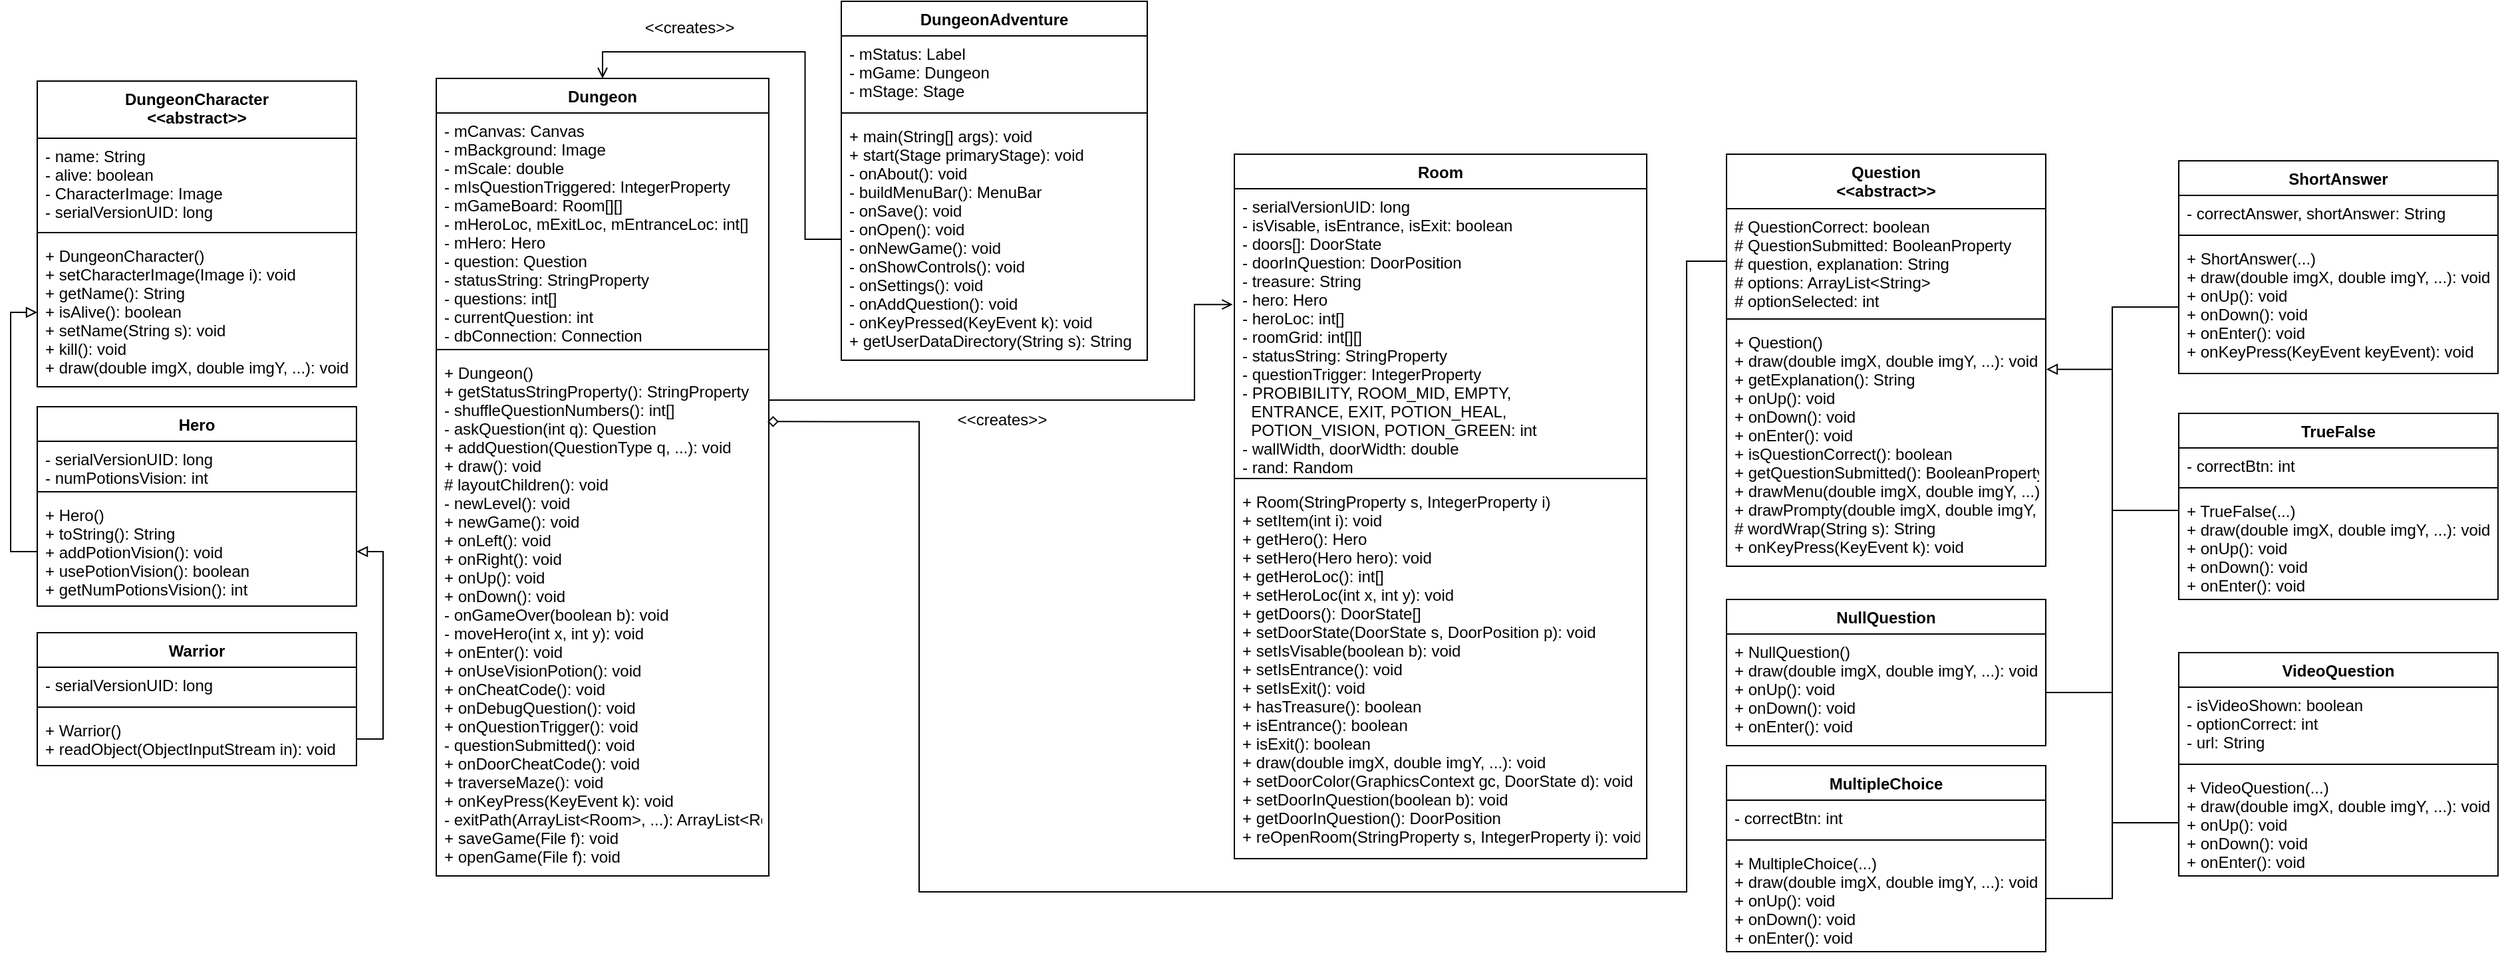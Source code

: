 <mxfile version="12.3.8" type="device" pages="1"><diagram id="gw_IfH43YEGpr1YMUTfa" name="Page-1"><mxGraphModel dx="1967" dy="2049" grid="1" gridSize="10" guides="1" tooltips="1" connect="1" arrows="1" fold="1" page="1" pageScale="1" pageWidth="850" pageHeight="1100" math="0" shadow="0"><root><mxCell id="0"/><mxCell id="1" parent="0"/><mxCell id="cKoyIn74Y-saPF-tNC9j-9" value="DungeonAdventure" style="swimlane;fontStyle=1;align=center;verticalAlign=top;childLayout=stackLayout;horizontal=1;startSize=26;horizontalStack=0;resizeParent=1;resizeParentMax=0;resizeLast=0;collapsible=1;marginBottom=0;" parent="1" vertex="1"><mxGeometry x="284.5" y="-1020" width="230" height="270" as="geometry"/></mxCell><mxCell id="cKoyIn74Y-saPF-tNC9j-10" value="- mStatus: Label&#10;- mGame: Dungeon&#10;- mStage: Stage" style="text;strokeColor=none;fillColor=none;align=left;verticalAlign=top;spacingLeft=4;spacingRight=4;overflow=hidden;rotatable=0;points=[[0,0.5],[1,0.5]];portConstraint=eastwest;" parent="cKoyIn74Y-saPF-tNC9j-9" vertex="1"><mxGeometry y="26" width="230" height="54" as="geometry"/></mxCell><mxCell id="cKoyIn74Y-saPF-tNC9j-11" value="" style="line;strokeWidth=1;fillColor=none;align=left;verticalAlign=middle;spacingTop=-1;spacingLeft=3;spacingRight=3;rotatable=0;labelPosition=right;points=[];portConstraint=eastwest;" parent="cKoyIn74Y-saPF-tNC9j-9" vertex="1"><mxGeometry y="80" width="230" height="8" as="geometry"/></mxCell><mxCell id="cKoyIn74Y-saPF-tNC9j-12" value="+ main(String[] args): void&#10;+ start(Stage primaryStage): void&#10;- onAbout(): void&#10;- buildMenuBar(): MenuBar&#10;- onSave(): void&#10;- onOpen(): void&#10;- onNewGame(): void&#10;- onShowControls(): void&#10;- onSettings(): void&#10;- onAddQuestion(): void&#10;- onKeyPressed(KeyEvent k): void&#10;+ getUserDataDirectory(String s): String" style="text;strokeColor=none;fillColor=none;align=left;verticalAlign=top;spacingLeft=4;spacingRight=4;overflow=hidden;rotatable=0;points=[[0,0.5],[1,0.5]];portConstraint=eastwest;" parent="cKoyIn74Y-saPF-tNC9j-9" vertex="1"><mxGeometry y="88" width="230" height="182" as="geometry"/></mxCell><mxCell id="cKoyIn74Y-saPF-tNC9j-18" value="Dungeon" style="swimlane;fontStyle=1;align=center;verticalAlign=top;childLayout=stackLayout;horizontal=1;startSize=26;horizontalStack=0;resizeParent=1;resizeParentMax=0;resizeLast=0;collapsible=1;marginBottom=0;" parent="1" vertex="1"><mxGeometry x="-20" y="-962" width="250" height="600" as="geometry"/></mxCell><mxCell id="cKoyIn74Y-saPF-tNC9j-19" value="- mCanvas: Canvas&#10;- mBackground: Image&#10;- mScale: double&#10;- mIsQuestionTriggered: IntegerProperty&#10;- mGameBoard: Room[][]&#10;- mHeroLoc, mExitLoc, mEntranceLoc: int[]&#10;- mHero: Hero&#10;- question: Question&#10;- statusString: StringProperty&#10;- questions: int[]&#10;- currentQuestion: int&#10;- dbConnection: Connection&#10;" style="text;strokeColor=none;fillColor=none;align=left;verticalAlign=top;spacingLeft=4;spacingRight=4;overflow=hidden;rotatable=0;points=[[0,0.5],[1,0.5]];portConstraint=eastwest;" parent="cKoyIn74Y-saPF-tNC9j-18" vertex="1"><mxGeometry y="26" width="250" height="174" as="geometry"/></mxCell><mxCell id="cKoyIn74Y-saPF-tNC9j-20" value="" style="line;strokeWidth=1;fillColor=none;align=left;verticalAlign=middle;spacingTop=-1;spacingLeft=3;spacingRight=3;rotatable=0;labelPosition=right;points=[];portConstraint=eastwest;" parent="cKoyIn74Y-saPF-tNC9j-18" vertex="1"><mxGeometry y="200" width="250" height="8" as="geometry"/></mxCell><mxCell id="cKoyIn74Y-saPF-tNC9j-21" value="+ Dungeon()&#10;+ getStatusStringProperty(): StringProperty&#10;- shuffleQuestionNumbers(): int[]&#10;- askQuestion(int q): Question&#10;+ addQuestion(QuestionType q, ...): void&#10;+ draw(): void&#10;# layoutChildren(): void&#10;- newLevel(): void&#10;+ newGame(): void&#10;+ onLeft(): void&#10;+ onRight(): void&#10;+ onUp(): void&#10;+ onDown(): void&#10;- onGameOver(boolean b): void&#10;- moveHero(int x, int y): void&#10;+ onEnter(): void&#10;+ onUseVisionPotion(): void&#10;+ onCheatCode(): void&#10;+ onDebugQuestion(): void&#10;+ onQuestionTrigger(): void&#10;- questionSubmitted(): void&#10;+ onDoorCheatCode(): void&#10;+ traverseMaze(): void&#10;+ onKeyPress(KeyEvent k): void&#10;- exitPath(ArrayList&lt;Room&gt;, ...): ArrayList&lt;Room&gt;&#10;+ saveGame(File f): void&#10;+ openGame(File f): void" style="text;strokeColor=none;fillColor=none;align=left;verticalAlign=top;spacingLeft=4;spacingRight=4;overflow=hidden;rotatable=0;points=[[0,0.5],[1,0.5]];portConstraint=eastwest;" parent="cKoyIn74Y-saPF-tNC9j-18" vertex="1"><mxGeometry y="208" width="250" height="392" as="geometry"/></mxCell><mxCell id="cKoyIn74Y-saPF-tNC9j-22" value="DungeonCharacter&#10;&lt;&lt;abstract&gt;&gt;" style="swimlane;fontStyle=1;align=center;verticalAlign=top;childLayout=stackLayout;horizontal=1;startSize=43;horizontalStack=0;resizeParent=1;resizeParentMax=0;resizeLast=0;collapsible=1;marginBottom=0;" parent="1" vertex="1"><mxGeometry x="-320" y="-960" width="240" height="230" as="geometry"/></mxCell><mxCell id="cKoyIn74Y-saPF-tNC9j-23" value="- name: String&#10;- alive: boolean&#10;- CharacterImage: Image&#10;- serialVersionUID: long" style="text;strokeColor=none;fillColor=none;align=left;verticalAlign=top;spacingLeft=4;spacingRight=4;overflow=hidden;rotatable=0;points=[[0,0.5],[1,0.5]];portConstraint=eastwest;" parent="cKoyIn74Y-saPF-tNC9j-22" vertex="1"><mxGeometry y="43" width="240" height="67" as="geometry"/></mxCell><mxCell id="cKoyIn74Y-saPF-tNC9j-24" value="" style="line;strokeWidth=1;fillColor=none;align=left;verticalAlign=middle;spacingTop=-1;spacingLeft=3;spacingRight=3;rotatable=0;labelPosition=right;points=[];portConstraint=eastwest;" parent="cKoyIn74Y-saPF-tNC9j-22" vertex="1"><mxGeometry y="110" width="240" height="8" as="geometry"/></mxCell><mxCell id="cKoyIn74Y-saPF-tNC9j-25" value="+ DungeonCharacter()&#10;+ setCharacterImage(Image i): void&#10;+ getName(): String&#10;+ isAlive(): boolean&#10;+ setName(String s): void&#10;+ kill(): void&#10;+ draw(double imgX, double imgY, ...): void" style="text;strokeColor=none;fillColor=none;align=left;verticalAlign=top;spacingLeft=4;spacingRight=4;overflow=hidden;rotatable=0;points=[[0,0.5],[1,0.5]];portConstraint=eastwest;" parent="cKoyIn74Y-saPF-tNC9j-22" vertex="1"><mxGeometry y="118" width="240" height="112" as="geometry"/></mxCell><mxCell id="cKoyIn74Y-saPF-tNC9j-26" value="Hero" style="swimlane;fontStyle=1;align=center;verticalAlign=top;childLayout=stackLayout;horizontal=1;startSize=26;horizontalStack=0;resizeParent=1;resizeParentMax=0;resizeLast=0;collapsible=1;marginBottom=0;" parent="1" vertex="1"><mxGeometry x="-320" y="-715" width="240" height="150" as="geometry"/></mxCell><mxCell id="cKoyIn74Y-saPF-tNC9j-27" value="- serialVersionUID: long&#10;- numPotionsVision: int" style="text;strokeColor=none;fillColor=none;align=left;verticalAlign=top;spacingLeft=4;spacingRight=4;overflow=hidden;rotatable=0;points=[[0,0.5],[1,0.5]];portConstraint=eastwest;" parent="cKoyIn74Y-saPF-tNC9j-26" vertex="1"><mxGeometry y="26" width="240" height="34" as="geometry"/></mxCell><mxCell id="cKoyIn74Y-saPF-tNC9j-28" value="" style="line;strokeWidth=1;fillColor=none;align=left;verticalAlign=middle;spacingTop=-1;spacingLeft=3;spacingRight=3;rotatable=0;labelPosition=right;points=[];portConstraint=eastwest;" parent="cKoyIn74Y-saPF-tNC9j-26" vertex="1"><mxGeometry y="60" width="240" height="8" as="geometry"/></mxCell><mxCell id="cKoyIn74Y-saPF-tNC9j-29" value="+ Hero()&#10;+ toString(): String&#10;+ addPotionVision(): void&#10;+ usePotionVision(): boolean&#10;+ getNumPotionsVision(): int" style="text;strokeColor=none;fillColor=none;align=left;verticalAlign=top;spacingLeft=4;spacingRight=4;overflow=hidden;rotatable=0;points=[[0,0.5],[1,0.5]];portConstraint=eastwest;" parent="cKoyIn74Y-saPF-tNC9j-26" vertex="1"><mxGeometry y="68" width="240" height="82" as="geometry"/></mxCell><mxCell id="cKoyIn74Y-saPF-tNC9j-30" value="Room" style="swimlane;fontStyle=1;align=center;verticalAlign=top;childLayout=stackLayout;horizontal=1;startSize=26;horizontalStack=0;resizeParent=1;resizeParentMax=0;resizeLast=0;collapsible=1;marginBottom=0;" parent="1" vertex="1"><mxGeometry x="580" y="-905" width="310" height="530" as="geometry"/></mxCell><mxCell id="cKoyIn74Y-saPF-tNC9j-31" value="- serialVersionUID: long&#10;- isVisable, isEntrance, isExit: boolean&#10;- doors[]: DoorState&#10;- doorInQuestion: DoorPosition&#10;- treasure: String&#10;- hero: Hero&#10;- heroLoc: int[]&#10;- roomGrid: int[][]&#10;- statusString: StringProperty&#10;- questionTrigger: IntegerProperty&#10;- PROBIBILITY, ROOM_MID, EMPTY,&#10;  ENTRANCE, EXIT, POTION_HEAL,&#10;  POTION_VISION, POTION_GREEN: int&#10;- wallWidth, doorWidth: double&#10;- rand: Random" style="text;strokeColor=none;fillColor=none;align=left;verticalAlign=top;spacingLeft=4;spacingRight=4;overflow=hidden;rotatable=0;points=[[0,0.5],[1,0.5]];portConstraint=eastwest;" parent="cKoyIn74Y-saPF-tNC9j-30" vertex="1"><mxGeometry y="26" width="310" height="214" as="geometry"/></mxCell><mxCell id="cKoyIn74Y-saPF-tNC9j-32" value="" style="line;strokeWidth=1;fillColor=none;align=left;verticalAlign=middle;spacingTop=-1;spacingLeft=3;spacingRight=3;rotatable=0;labelPosition=right;points=[];portConstraint=eastwest;" parent="cKoyIn74Y-saPF-tNC9j-30" vertex="1"><mxGeometry y="240" width="310" height="8" as="geometry"/></mxCell><mxCell id="cKoyIn74Y-saPF-tNC9j-33" value="+ Room(StringProperty s, IntegerProperty i)&#10;+ setItem(int i): void&#10;+ getHero(): Hero&#10;+ setHero(Hero hero): void&#10;+ getHeroLoc(): int[]&#10;+ setHeroLoc(int x, int y): void&#10;+ getDoors(): DoorState[]&#10;+ setDoorState(DoorState s, DoorPosition p): void&#10;+ setIsVisable(boolean b): void&#10;+ setIsEntrance(): void&#10;+ setIsExit(): void&#10;+ hasTreasure(): boolean&#10;+ isEntrance(): boolean&#10;+ isExit(): boolean&#10;+ draw(double imgX, double imgY, ...): void&#10;+ setDoorColor(GraphicsContext gc, DoorState d): void&#10;+ setDoorInQuestion(boolean b): void&#10;+ getDoorInQuestion(): DoorPosition&#10;+ reOpenRoom(StringProperty s, IntegerProperty i): void" style="text;strokeColor=none;fillColor=none;align=left;verticalAlign=top;spacingLeft=4;spacingRight=4;overflow=hidden;rotatable=0;points=[[0,0.5],[1,0.5]];portConstraint=eastwest;" parent="cKoyIn74Y-saPF-tNC9j-30" vertex="1"><mxGeometry y="248" width="310" height="282" as="geometry"/></mxCell><mxCell id="cKoyIn74Y-saPF-tNC9j-34" value="Question&#10;&lt;&lt;abstract&gt;&gt;" style="swimlane;fontStyle=1;align=center;verticalAlign=top;childLayout=stackLayout;horizontal=1;startSize=41;horizontalStack=0;resizeParent=1;resizeParentMax=0;resizeLast=0;collapsible=1;marginBottom=0;" parent="1" vertex="1"><mxGeometry x="950" y="-905" width="240" height="310" as="geometry"/></mxCell><mxCell id="cKoyIn74Y-saPF-tNC9j-35" value="# QuestionCorrect: boolean&#10;# QuestionSubmitted: BooleanProperty&#10;# question, explanation: String&#10;# options: ArrayList&lt;String&gt;&#10;# optionSelected: int" style="text;strokeColor=none;fillColor=none;align=left;verticalAlign=top;spacingLeft=4;spacingRight=4;overflow=hidden;rotatable=0;points=[[0,0.5],[1,0.5]];portConstraint=eastwest;" parent="cKoyIn74Y-saPF-tNC9j-34" vertex="1"><mxGeometry y="41" width="240" height="79" as="geometry"/></mxCell><mxCell id="cKoyIn74Y-saPF-tNC9j-36" value="" style="line;strokeWidth=1;fillColor=none;align=left;verticalAlign=middle;spacingTop=-1;spacingLeft=3;spacingRight=3;rotatable=0;labelPosition=right;points=[];portConstraint=eastwest;" parent="cKoyIn74Y-saPF-tNC9j-34" vertex="1"><mxGeometry y="120" width="240" height="8" as="geometry"/></mxCell><mxCell id="cKoyIn74Y-saPF-tNC9j-37" value="+ Question()&#10;+ draw(double imgX, double imgY, ...): void&#10;+ getExplanation(): String&#10;+ onUp(): void&#10;+ onDown(): void&#10;+ onEnter(): void&#10;+ isQuestionCorrect(): boolean&#10;+ getQuestionSubmitted(): BooleanProperty&#10;+ drawMenu(double imgX, double imgY, ...): void&#10;+ drawPrompty(double imgX, double imgY, ...): void&#10;# wordWrap(String s): String&#10;+ onKeyPress(KeyEvent k): void" style="text;strokeColor=none;fillColor=none;align=left;verticalAlign=top;spacingLeft=4;spacingRight=4;overflow=hidden;rotatable=0;points=[[0,0.5],[1,0.5]];portConstraint=eastwest;" parent="cKoyIn74Y-saPF-tNC9j-34" vertex="1"><mxGeometry y="128" width="240" height="182" as="geometry"/></mxCell><mxCell id="PKgFtiCQJt8hUYHPcPyc-1" value="NullQuestion" style="swimlane;fontStyle=1;align=center;verticalAlign=top;childLayout=stackLayout;horizontal=1;startSize=26;horizontalStack=0;resizeParent=1;resizeParentMax=0;resizeLast=0;collapsible=1;marginBottom=0;" parent="1" vertex="1"><mxGeometry x="950" y="-570" width="240" height="110" as="geometry"/></mxCell><mxCell id="PKgFtiCQJt8hUYHPcPyc-4" value="+ NullQuestion()&#10;+ draw(double imgX, double imgY, ...): void&#10;+ onUp(): void&#10;+ onDown(): void&#10;+ onEnter(): void" style="text;strokeColor=none;fillColor=none;align=left;verticalAlign=top;spacingLeft=4;spacingRight=4;overflow=hidden;rotatable=0;points=[[0,0.5],[1,0.5]];portConstraint=eastwest;" parent="PKgFtiCQJt8hUYHPcPyc-1" vertex="1"><mxGeometry y="26" width="240" height="84" as="geometry"/></mxCell><mxCell id="PKgFtiCQJt8hUYHPcPyc-7" value="MultipleChoice" style="swimlane;fontStyle=1;align=center;verticalAlign=top;childLayout=stackLayout;horizontal=1;startSize=26;horizontalStack=0;resizeParent=1;resizeParentMax=0;resizeLast=0;collapsible=1;marginBottom=0;" parent="1" vertex="1"><mxGeometry x="950" y="-445" width="240" height="140" as="geometry"/></mxCell><mxCell id="PKgFtiCQJt8hUYHPcPyc-8" value="- correctBtn: int" style="text;strokeColor=none;fillColor=none;align=left;verticalAlign=top;spacingLeft=4;spacingRight=4;overflow=hidden;rotatable=0;points=[[0,0.5],[1,0.5]];portConstraint=eastwest;" parent="PKgFtiCQJt8hUYHPcPyc-7" vertex="1"><mxGeometry y="26" width="240" height="26" as="geometry"/></mxCell><mxCell id="PKgFtiCQJt8hUYHPcPyc-9" value="" style="line;strokeWidth=1;fillColor=none;align=left;verticalAlign=middle;spacingTop=-1;spacingLeft=3;spacingRight=3;rotatable=0;labelPosition=right;points=[];portConstraint=eastwest;" parent="PKgFtiCQJt8hUYHPcPyc-7" vertex="1"><mxGeometry y="52" width="240" height="8" as="geometry"/></mxCell><mxCell id="PKgFtiCQJt8hUYHPcPyc-10" value="+ MultipleChoice(...)&#10;+ draw(double imgX, double imgY, ...): void&#10;+ onUp(): void&#10;+ onDown(): void&#10;+ onEnter(): void" style="text;strokeColor=none;fillColor=none;align=left;verticalAlign=top;spacingLeft=4;spacingRight=4;overflow=hidden;rotatable=0;points=[[0,0.5],[1,0.5]];portConstraint=eastwest;" parent="PKgFtiCQJt8hUYHPcPyc-7" vertex="1"><mxGeometry y="60" width="240" height="80" as="geometry"/></mxCell><mxCell id="PKgFtiCQJt8hUYHPcPyc-11" value="TrueFalse" style="swimlane;fontStyle=1;align=center;verticalAlign=top;childLayout=stackLayout;horizontal=1;startSize=26;horizontalStack=0;resizeParent=1;resizeParentMax=0;resizeLast=0;collapsible=1;marginBottom=0;" parent="1" vertex="1"><mxGeometry x="1290" y="-710" width="240" height="140" as="geometry"/></mxCell><mxCell id="PKgFtiCQJt8hUYHPcPyc-12" value="- correctBtn: int" style="text;strokeColor=none;fillColor=none;align=left;verticalAlign=top;spacingLeft=4;spacingRight=4;overflow=hidden;rotatable=0;points=[[0,0.5],[1,0.5]];portConstraint=eastwest;" parent="PKgFtiCQJt8hUYHPcPyc-11" vertex="1"><mxGeometry y="26" width="240" height="26" as="geometry"/></mxCell><mxCell id="PKgFtiCQJt8hUYHPcPyc-13" value="" style="line;strokeWidth=1;fillColor=none;align=left;verticalAlign=middle;spacingTop=-1;spacingLeft=3;spacingRight=3;rotatable=0;labelPosition=right;points=[];portConstraint=eastwest;" parent="PKgFtiCQJt8hUYHPcPyc-11" vertex="1"><mxGeometry y="52" width="240" height="8" as="geometry"/></mxCell><mxCell id="PKgFtiCQJt8hUYHPcPyc-14" value="+ TrueFalse(...)&#10;+ draw(double imgX, double imgY, ...): void&#10;+ onUp(): void&#10;+ onDown(): void&#10;+ onEnter(): void" style="text;strokeColor=none;fillColor=none;align=left;verticalAlign=top;spacingLeft=4;spacingRight=4;overflow=hidden;rotatable=0;points=[[0,0.5],[1,0.5]];portConstraint=eastwest;" parent="PKgFtiCQJt8hUYHPcPyc-11" vertex="1"><mxGeometry y="60" width="240" height="80" as="geometry"/></mxCell><mxCell id="PKgFtiCQJt8hUYHPcPyc-15" value="ShortAnswer" style="swimlane;fontStyle=1;align=center;verticalAlign=top;childLayout=stackLayout;horizontal=1;startSize=26;horizontalStack=0;resizeParent=1;resizeParentMax=0;resizeLast=0;collapsible=1;marginBottom=0;" parent="1" vertex="1"><mxGeometry x="1290" y="-900" width="240" height="160" as="geometry"/></mxCell><mxCell id="PKgFtiCQJt8hUYHPcPyc-16" value="- correctAnswer, shortAnswer: String" style="text;strokeColor=none;fillColor=none;align=left;verticalAlign=top;spacingLeft=4;spacingRight=4;overflow=hidden;rotatable=0;points=[[0,0.5],[1,0.5]];portConstraint=eastwest;" parent="PKgFtiCQJt8hUYHPcPyc-15" vertex="1"><mxGeometry y="26" width="240" height="26" as="geometry"/></mxCell><mxCell id="PKgFtiCQJt8hUYHPcPyc-17" value="" style="line;strokeWidth=1;fillColor=none;align=left;verticalAlign=middle;spacingTop=-1;spacingLeft=3;spacingRight=3;rotatable=0;labelPosition=right;points=[];portConstraint=eastwest;" parent="PKgFtiCQJt8hUYHPcPyc-15" vertex="1"><mxGeometry y="52" width="240" height="8" as="geometry"/></mxCell><mxCell id="PKgFtiCQJt8hUYHPcPyc-18" value="+ ShortAnswer(...)&#10;+ draw(double imgX, double imgY, ...): void&#10;+ onUp(): void&#10;+ onDown(): void&#10;+ onEnter(): void&#10;+ onKeyPress(KeyEvent keyEvent): void" style="text;strokeColor=none;fillColor=none;align=left;verticalAlign=top;spacingLeft=4;spacingRight=4;overflow=hidden;rotatable=0;points=[[0,0.5],[1,0.5]];portConstraint=eastwest;" parent="PKgFtiCQJt8hUYHPcPyc-15" vertex="1"><mxGeometry y="60" width="240" height="100" as="geometry"/></mxCell><mxCell id="PKgFtiCQJt8hUYHPcPyc-19" value="VideoQuestion" style="swimlane;fontStyle=1;align=center;verticalAlign=top;childLayout=stackLayout;horizontal=1;startSize=26;horizontalStack=0;resizeParent=1;resizeParentMax=0;resizeLast=0;collapsible=1;marginBottom=0;" parent="1" vertex="1"><mxGeometry x="1290" y="-530" width="240" height="168" as="geometry"/></mxCell><mxCell id="PKgFtiCQJt8hUYHPcPyc-20" value="- isVideoShown: boolean&#10;- optionCorrect: int&#10;- url: String" style="text;strokeColor=none;fillColor=none;align=left;verticalAlign=top;spacingLeft=4;spacingRight=4;overflow=hidden;rotatable=0;points=[[0,0.5],[1,0.5]];portConstraint=eastwest;" parent="PKgFtiCQJt8hUYHPcPyc-19" vertex="1"><mxGeometry y="26" width="240" height="54" as="geometry"/></mxCell><mxCell id="PKgFtiCQJt8hUYHPcPyc-21" value="" style="line;strokeWidth=1;fillColor=none;align=left;verticalAlign=middle;spacingTop=-1;spacingLeft=3;spacingRight=3;rotatable=0;labelPosition=right;points=[];portConstraint=eastwest;" parent="PKgFtiCQJt8hUYHPcPyc-19" vertex="1"><mxGeometry y="80" width="240" height="8" as="geometry"/></mxCell><mxCell id="PKgFtiCQJt8hUYHPcPyc-22" value="+ VideoQuestion(...)&#10;+ draw(double imgX, double imgY, ...): void&#10;+ onUp(): void&#10;+ onDown(): void&#10;+ onEnter(): void" style="text;strokeColor=none;fillColor=none;align=left;verticalAlign=top;spacingLeft=4;spacingRight=4;overflow=hidden;rotatable=0;points=[[0,0.5],[1,0.5]];portConstraint=eastwest;" parent="PKgFtiCQJt8hUYHPcPyc-19" vertex="1"><mxGeometry y="88" width="240" height="80" as="geometry"/></mxCell><mxCell id="PKgFtiCQJt8hUYHPcPyc-23" value="Warrior" style="swimlane;fontStyle=1;align=center;verticalAlign=top;childLayout=stackLayout;horizontal=1;startSize=26;horizontalStack=0;resizeParent=1;resizeParentMax=0;resizeLast=0;collapsible=1;marginBottom=0;" parent="1" vertex="1"><mxGeometry x="-320" y="-545" width="240" height="100" as="geometry"/></mxCell><mxCell id="PKgFtiCQJt8hUYHPcPyc-24" value="- serialVersionUID: long" style="text;strokeColor=none;fillColor=none;align=left;verticalAlign=top;spacingLeft=4;spacingRight=4;overflow=hidden;rotatable=0;points=[[0,0.5],[1,0.5]];portConstraint=eastwest;" parent="PKgFtiCQJt8hUYHPcPyc-23" vertex="1"><mxGeometry y="26" width="240" height="26" as="geometry"/></mxCell><mxCell id="PKgFtiCQJt8hUYHPcPyc-25" value="" style="line;strokeWidth=1;fillColor=none;align=left;verticalAlign=middle;spacingTop=-1;spacingLeft=3;spacingRight=3;rotatable=0;labelPosition=right;points=[];portConstraint=eastwest;" parent="PKgFtiCQJt8hUYHPcPyc-23" vertex="1"><mxGeometry y="52" width="240" height="8" as="geometry"/></mxCell><mxCell id="PKgFtiCQJt8hUYHPcPyc-26" value="+ Warrior()&#10;+ readObject(ObjectInputStream in): void" style="text;strokeColor=none;fillColor=none;align=left;verticalAlign=top;spacingLeft=4;spacingRight=4;overflow=hidden;rotatable=0;points=[[0,0.5],[1,0.5]];portConstraint=eastwest;" parent="PKgFtiCQJt8hUYHPcPyc-23" vertex="1"><mxGeometry y="60" width="240" height="40" as="geometry"/></mxCell><mxCell id="PKgFtiCQJt8hUYHPcPyc-29" value="&amp;lt;&amp;lt;creates&amp;gt;&amp;gt;" style="text;html=1;align=center;verticalAlign=middle;resizable=0;points=[];;autosize=1;" parent="1" vertex="1"><mxGeometry x="130" y="-1010" width="80" height="20" as="geometry"/></mxCell><mxCell id="PKgFtiCQJt8hUYHPcPyc-30" style="edgeStyle=orthogonalEdgeStyle;rounded=0;orthogonalLoop=1;jettySize=auto;html=1;exitX=0;exitY=0.5;exitDx=0;exitDy=0;entryX=0.5;entryY=0;entryDx=0;entryDy=0;endArrow=open;endFill=0;" parent="1" source="cKoyIn74Y-saPF-tNC9j-12" target="cKoyIn74Y-saPF-tNC9j-18" edge="1"><mxGeometry relative="1" as="geometry"/></mxCell><mxCell id="PKgFtiCQJt8hUYHPcPyc-33" style="edgeStyle=orthogonalEdgeStyle;rounded=0;orthogonalLoop=1;jettySize=auto;html=1;exitX=1;exitY=0.5;exitDx=0;exitDy=0;entryX=-0.004;entryY=0.407;entryDx=0;entryDy=0;entryPerimeter=0;endArrow=open;endFill=0;" parent="1" source="cKoyIn74Y-saPF-tNC9j-19" target="cKoyIn74Y-saPF-tNC9j-31" edge="1"><mxGeometry relative="1" as="geometry"><Array as="points"><mxPoint x="230" y="-720"/><mxPoint x="550" y="-720"/><mxPoint x="550" y="-792"/></Array></mxGeometry></mxCell><mxCell id="PKgFtiCQJt8hUYHPcPyc-34" value="&amp;lt;&amp;lt;creates&amp;gt;&amp;gt;" style="text;html=1;align=center;verticalAlign=middle;resizable=0;points=[];;autosize=1;" parent="1" vertex="1"><mxGeometry x="365" y="-715" width="80" height="20" as="geometry"/></mxCell><mxCell id="PKgFtiCQJt8hUYHPcPyc-35" style="edgeStyle=orthogonalEdgeStyle;rounded=0;orthogonalLoop=1;jettySize=auto;html=1;exitX=0;exitY=0.5;exitDx=0;exitDy=0;entryX=0;entryY=0.5;entryDx=0;entryDy=0;endArrow=none;endFill=0;startArrow=block;startFill=0;" parent="1" source="cKoyIn74Y-saPF-tNC9j-25" target="cKoyIn74Y-saPF-tNC9j-29" edge="1"><mxGeometry relative="1" as="geometry"/></mxCell><mxCell id="PKgFtiCQJt8hUYHPcPyc-36" style="edgeStyle=orthogonalEdgeStyle;rounded=0;orthogonalLoop=1;jettySize=auto;html=1;exitX=1;exitY=0.5;exitDx=0;exitDy=0;entryX=1;entryY=0.5;entryDx=0;entryDy=0;endArrow=none;endFill=0;startArrow=block;startFill=0;" parent="1" source="cKoyIn74Y-saPF-tNC9j-29" target="PKgFtiCQJt8hUYHPcPyc-26" edge="1"><mxGeometry relative="1" as="geometry"/></mxCell><mxCell id="PKgFtiCQJt8hUYHPcPyc-42" style="edgeStyle=orthogonalEdgeStyle;rounded=0;orthogonalLoop=1;jettySize=auto;html=1;entryX=1.002;entryY=0.186;entryDx=0;entryDy=0;entryPerimeter=0;startArrow=none;startFill=0;endArrow=block;endFill=0;" parent="1" target="cKoyIn74Y-saPF-tNC9j-37" edge="1"><mxGeometry relative="1" as="geometry"><Array as="points"><mxPoint x="1240" y="-790"/><mxPoint x="1240" y="-743"/></Array><mxPoint x="1290" y="-790" as="sourcePoint"/></mxGeometry></mxCell><mxCell id="PKgFtiCQJt8hUYHPcPyc-46" style="edgeStyle=orthogonalEdgeStyle;rounded=0;orthogonalLoop=1;jettySize=auto;html=1;exitX=0;exitY=0.5;exitDx=0;exitDy=0;startArrow=none;startFill=0;endArrow=none;endFill=0;" parent="1" source="PKgFtiCQJt8hUYHPcPyc-22" edge="1" target="PKgFtiCQJt8hUYHPcPyc-4"><mxGeometry relative="1" as="geometry"><mxPoint x="1200" y="-500" as="targetPoint"/><Array as="points"><mxPoint x="1240" y="-402"/><mxPoint x="1240" y="-500"/></Array></mxGeometry></mxCell><mxCell id="PKgFtiCQJt8hUYHPcPyc-47" style="edgeStyle=orthogonalEdgeStyle;rounded=0;orthogonalLoop=1;jettySize=auto;html=1;exitX=1;exitY=0.5;exitDx=0;exitDy=0;startArrow=none;startFill=0;endArrow=none;endFill=0;" parent="1" source="PKgFtiCQJt8hUYHPcPyc-10" edge="1"><mxGeometry relative="1" as="geometry"><mxPoint x="1240" y="-740" as="targetPoint"/><Array as="points"><mxPoint x="1240" y="-345"/></Array></mxGeometry></mxCell><mxCell id="PKgFtiCQJt8hUYHPcPyc-49" style="edgeStyle=orthogonalEdgeStyle;rounded=0;orthogonalLoop=1;jettySize=auto;html=1;startArrow=none;startFill=0;endArrow=none;endFill=0;" parent="1" source="PKgFtiCQJt8hUYHPcPyc-18" edge="1" target="PKgFtiCQJt8hUYHPcPyc-14"><mxGeometry relative="1" as="geometry"><mxPoint x="1240" y="-240" as="targetPoint"/><Array as="points"><mxPoint x="1240" y="-790"/><mxPoint x="1240" y="-637"/></Array></mxGeometry></mxCell><mxCell id="PKgFtiCQJt8hUYHPcPyc-50" style="edgeStyle=orthogonalEdgeStyle;rounded=0;orthogonalLoop=1;jettySize=auto;html=1;exitX=0;exitY=0.5;exitDx=0;exitDy=0;startArrow=none;startFill=0;endArrow=diamond;endFill=0;entryX=0.996;entryY=0.128;entryDx=0;entryDy=0;entryPerimeter=0;" parent="1" source="cKoyIn74Y-saPF-tNC9j-35" target="cKoyIn74Y-saPF-tNC9j-21" edge="1"><mxGeometry relative="1" as="geometry"><mxPoint x="424.5" y="-450" as="targetPoint"/><Array as="points"><mxPoint x="920" y="-824"/><mxPoint x="920" y="-350"/><mxPoint x="343" y="-350"/></Array></mxGeometry></mxCell></root></mxGraphModel></diagram></mxfile>